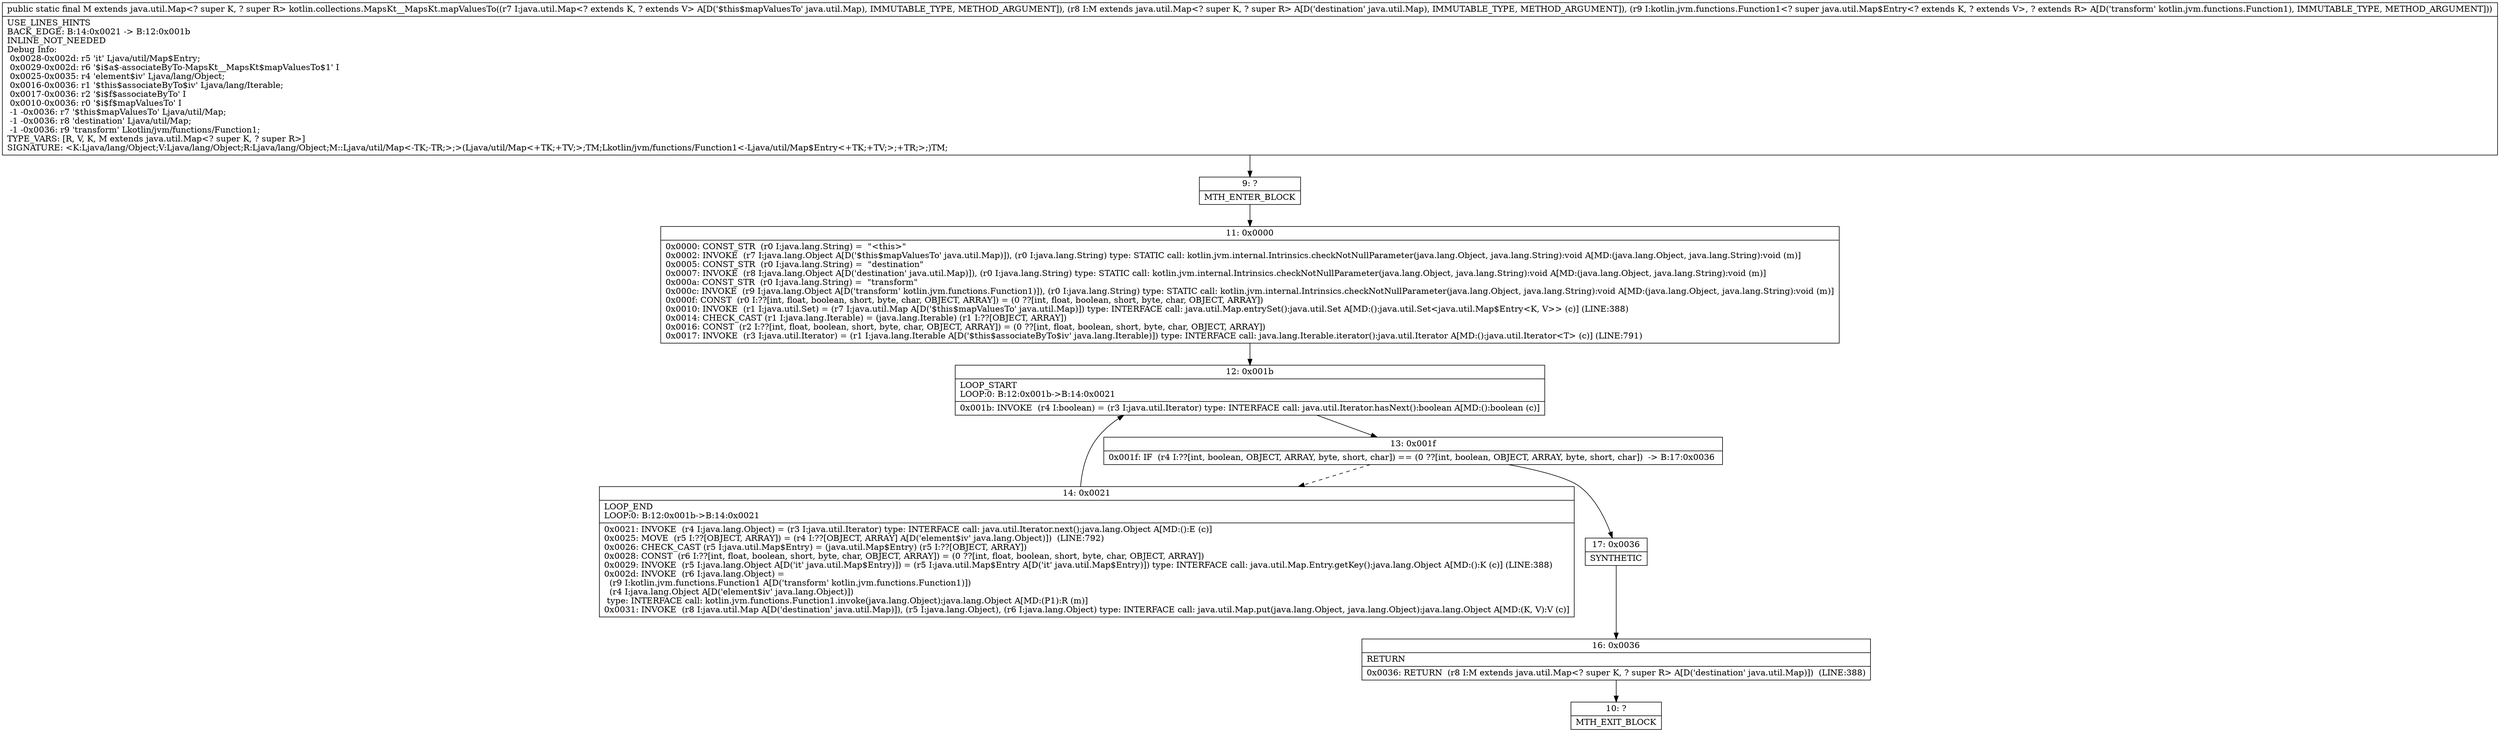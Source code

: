digraph "CFG forkotlin.collections.MapsKt__MapsKt.mapValuesTo(Ljava\/util\/Map;Ljava\/util\/Map;Lkotlin\/jvm\/functions\/Function1;)Ljava\/util\/Map;" {
Node_9 [shape=record,label="{9\:\ ?|MTH_ENTER_BLOCK\l}"];
Node_11 [shape=record,label="{11\:\ 0x0000|0x0000: CONST_STR  (r0 I:java.lang.String) =  \"\<this\>\" \l0x0002: INVOKE  (r7 I:java.lang.Object A[D('$this$mapValuesTo' java.util.Map)]), (r0 I:java.lang.String) type: STATIC call: kotlin.jvm.internal.Intrinsics.checkNotNullParameter(java.lang.Object, java.lang.String):void A[MD:(java.lang.Object, java.lang.String):void (m)]\l0x0005: CONST_STR  (r0 I:java.lang.String) =  \"destination\" \l0x0007: INVOKE  (r8 I:java.lang.Object A[D('destination' java.util.Map)]), (r0 I:java.lang.String) type: STATIC call: kotlin.jvm.internal.Intrinsics.checkNotNullParameter(java.lang.Object, java.lang.String):void A[MD:(java.lang.Object, java.lang.String):void (m)]\l0x000a: CONST_STR  (r0 I:java.lang.String) =  \"transform\" \l0x000c: INVOKE  (r9 I:java.lang.Object A[D('transform' kotlin.jvm.functions.Function1)]), (r0 I:java.lang.String) type: STATIC call: kotlin.jvm.internal.Intrinsics.checkNotNullParameter(java.lang.Object, java.lang.String):void A[MD:(java.lang.Object, java.lang.String):void (m)]\l0x000f: CONST  (r0 I:??[int, float, boolean, short, byte, char, OBJECT, ARRAY]) = (0 ??[int, float, boolean, short, byte, char, OBJECT, ARRAY]) \l0x0010: INVOKE  (r1 I:java.util.Set) = (r7 I:java.util.Map A[D('$this$mapValuesTo' java.util.Map)]) type: INTERFACE call: java.util.Map.entrySet():java.util.Set A[MD:():java.util.Set\<java.util.Map$Entry\<K, V\>\> (c)] (LINE:388)\l0x0014: CHECK_CAST (r1 I:java.lang.Iterable) = (java.lang.Iterable) (r1 I:??[OBJECT, ARRAY]) \l0x0016: CONST  (r2 I:??[int, float, boolean, short, byte, char, OBJECT, ARRAY]) = (0 ??[int, float, boolean, short, byte, char, OBJECT, ARRAY]) \l0x0017: INVOKE  (r3 I:java.util.Iterator) = (r1 I:java.lang.Iterable A[D('$this$associateByTo$iv' java.lang.Iterable)]) type: INTERFACE call: java.lang.Iterable.iterator():java.util.Iterator A[MD:():java.util.Iterator\<T\> (c)] (LINE:791)\l}"];
Node_12 [shape=record,label="{12\:\ 0x001b|LOOP_START\lLOOP:0: B:12:0x001b\-\>B:14:0x0021\l|0x001b: INVOKE  (r4 I:boolean) = (r3 I:java.util.Iterator) type: INTERFACE call: java.util.Iterator.hasNext():boolean A[MD:():boolean (c)]\l}"];
Node_13 [shape=record,label="{13\:\ 0x001f|0x001f: IF  (r4 I:??[int, boolean, OBJECT, ARRAY, byte, short, char]) == (0 ??[int, boolean, OBJECT, ARRAY, byte, short, char])  \-\> B:17:0x0036 \l}"];
Node_14 [shape=record,label="{14\:\ 0x0021|LOOP_END\lLOOP:0: B:12:0x001b\-\>B:14:0x0021\l|0x0021: INVOKE  (r4 I:java.lang.Object) = (r3 I:java.util.Iterator) type: INTERFACE call: java.util.Iterator.next():java.lang.Object A[MD:():E (c)]\l0x0025: MOVE  (r5 I:??[OBJECT, ARRAY]) = (r4 I:??[OBJECT, ARRAY] A[D('element$iv' java.lang.Object)])  (LINE:792)\l0x0026: CHECK_CAST (r5 I:java.util.Map$Entry) = (java.util.Map$Entry) (r5 I:??[OBJECT, ARRAY]) \l0x0028: CONST  (r6 I:??[int, float, boolean, short, byte, char, OBJECT, ARRAY]) = (0 ??[int, float, boolean, short, byte, char, OBJECT, ARRAY]) \l0x0029: INVOKE  (r5 I:java.lang.Object A[D('it' java.util.Map$Entry)]) = (r5 I:java.util.Map$Entry A[D('it' java.util.Map$Entry)]) type: INTERFACE call: java.util.Map.Entry.getKey():java.lang.Object A[MD:():K (c)] (LINE:388)\l0x002d: INVOKE  (r6 I:java.lang.Object) = \l  (r9 I:kotlin.jvm.functions.Function1 A[D('transform' kotlin.jvm.functions.Function1)])\l  (r4 I:java.lang.Object A[D('element$iv' java.lang.Object)])\l type: INTERFACE call: kotlin.jvm.functions.Function1.invoke(java.lang.Object):java.lang.Object A[MD:(P1):R (m)]\l0x0031: INVOKE  (r8 I:java.util.Map A[D('destination' java.util.Map)]), (r5 I:java.lang.Object), (r6 I:java.lang.Object) type: INTERFACE call: java.util.Map.put(java.lang.Object, java.lang.Object):java.lang.Object A[MD:(K, V):V (c)]\l}"];
Node_17 [shape=record,label="{17\:\ 0x0036|SYNTHETIC\l}"];
Node_16 [shape=record,label="{16\:\ 0x0036|RETURN\l|0x0036: RETURN  (r8 I:M extends java.util.Map\<? super K, ? super R\> A[D('destination' java.util.Map)])  (LINE:388)\l}"];
Node_10 [shape=record,label="{10\:\ ?|MTH_EXIT_BLOCK\l}"];
MethodNode[shape=record,label="{public static final M extends java.util.Map\<? super K, ? super R\> kotlin.collections.MapsKt__MapsKt.mapValuesTo((r7 I:java.util.Map\<? extends K, ? extends V\> A[D('$this$mapValuesTo' java.util.Map), IMMUTABLE_TYPE, METHOD_ARGUMENT]), (r8 I:M extends java.util.Map\<? super K, ? super R\> A[D('destination' java.util.Map), IMMUTABLE_TYPE, METHOD_ARGUMENT]), (r9 I:kotlin.jvm.functions.Function1\<? super java.util.Map$Entry\<? extends K, ? extends V\>, ? extends R\> A[D('transform' kotlin.jvm.functions.Function1), IMMUTABLE_TYPE, METHOD_ARGUMENT]))  | USE_LINES_HINTS\lBACK_EDGE: B:14:0x0021 \-\> B:12:0x001b\lINLINE_NOT_NEEDED\lDebug Info:\l  0x0028\-0x002d: r5 'it' Ljava\/util\/Map$Entry;\l  0x0029\-0x002d: r6 '$i$a$\-associateByTo\-MapsKt__MapsKt$mapValuesTo$1' I\l  0x0025\-0x0035: r4 'element$iv' Ljava\/lang\/Object;\l  0x0016\-0x0036: r1 '$this$associateByTo$iv' Ljava\/lang\/Iterable;\l  0x0017\-0x0036: r2 '$i$f$associateByTo' I\l  0x0010\-0x0036: r0 '$i$f$mapValuesTo' I\l  \-1 \-0x0036: r7 '$this$mapValuesTo' Ljava\/util\/Map;\l  \-1 \-0x0036: r8 'destination' Ljava\/util\/Map;\l  \-1 \-0x0036: r9 'transform' Lkotlin\/jvm\/functions\/Function1;\lTYPE_VARS: [R, V, K, M extends java.util.Map\<? super K, ? super R\>]\lSIGNATURE: \<K:Ljava\/lang\/Object;V:Ljava\/lang\/Object;R:Ljava\/lang\/Object;M::Ljava\/util\/Map\<\-TK;\-TR;\>;\>(Ljava\/util\/Map\<+TK;+TV;\>;TM;Lkotlin\/jvm\/functions\/Function1\<\-Ljava\/util\/Map$Entry\<+TK;+TV;\>;+TR;\>;)TM;\l}"];
MethodNode -> Node_9;Node_9 -> Node_11;
Node_11 -> Node_12;
Node_12 -> Node_13;
Node_13 -> Node_14[style=dashed];
Node_13 -> Node_17;
Node_14 -> Node_12;
Node_17 -> Node_16;
Node_16 -> Node_10;
}

